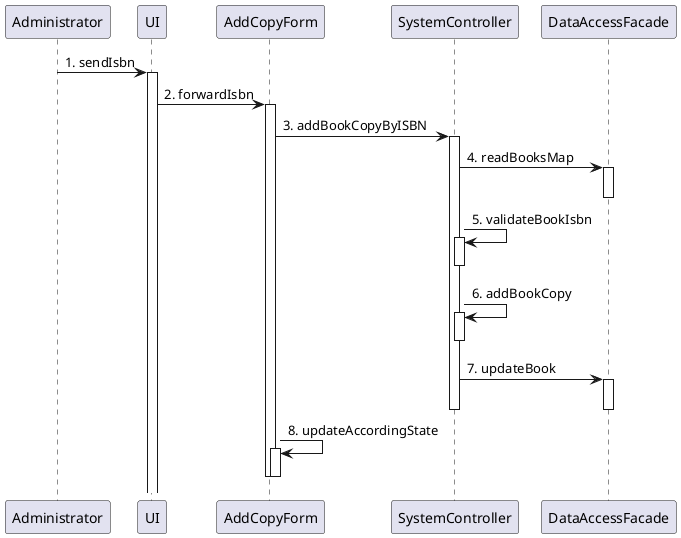 @startuml
participant Administrator

Administrator -> UI: 1. sendIsbn
activate UI
UI -> AddCopyForm: 2. forwardIsbn
activate AddCopyForm
AddCopyForm -> SystemController: 3. addBookCopyByISBN
activate SystemController
SystemController -> DataAccessFacade: 4. readBooksMap
activate DataAccessFacade
deactivate DataAccessFacade
SystemController -> SystemController: 5. validateBookIsbn
activate SystemController
deactivate SystemController
SystemController -> SystemController: 6. addBookCopy
activate SystemController
deactivate SystemController
SystemController -> DataAccessFacade: 7. updateBook
activate DataAccessFacade
deactivate DataAccessFacade
deactivate SystemController
AddCopyForm -> AddCopyForm: 8. updateAccordingState
activate AddCopyForm
deactivate AddCopyForm
deactivate AddCopyForm
@enduml